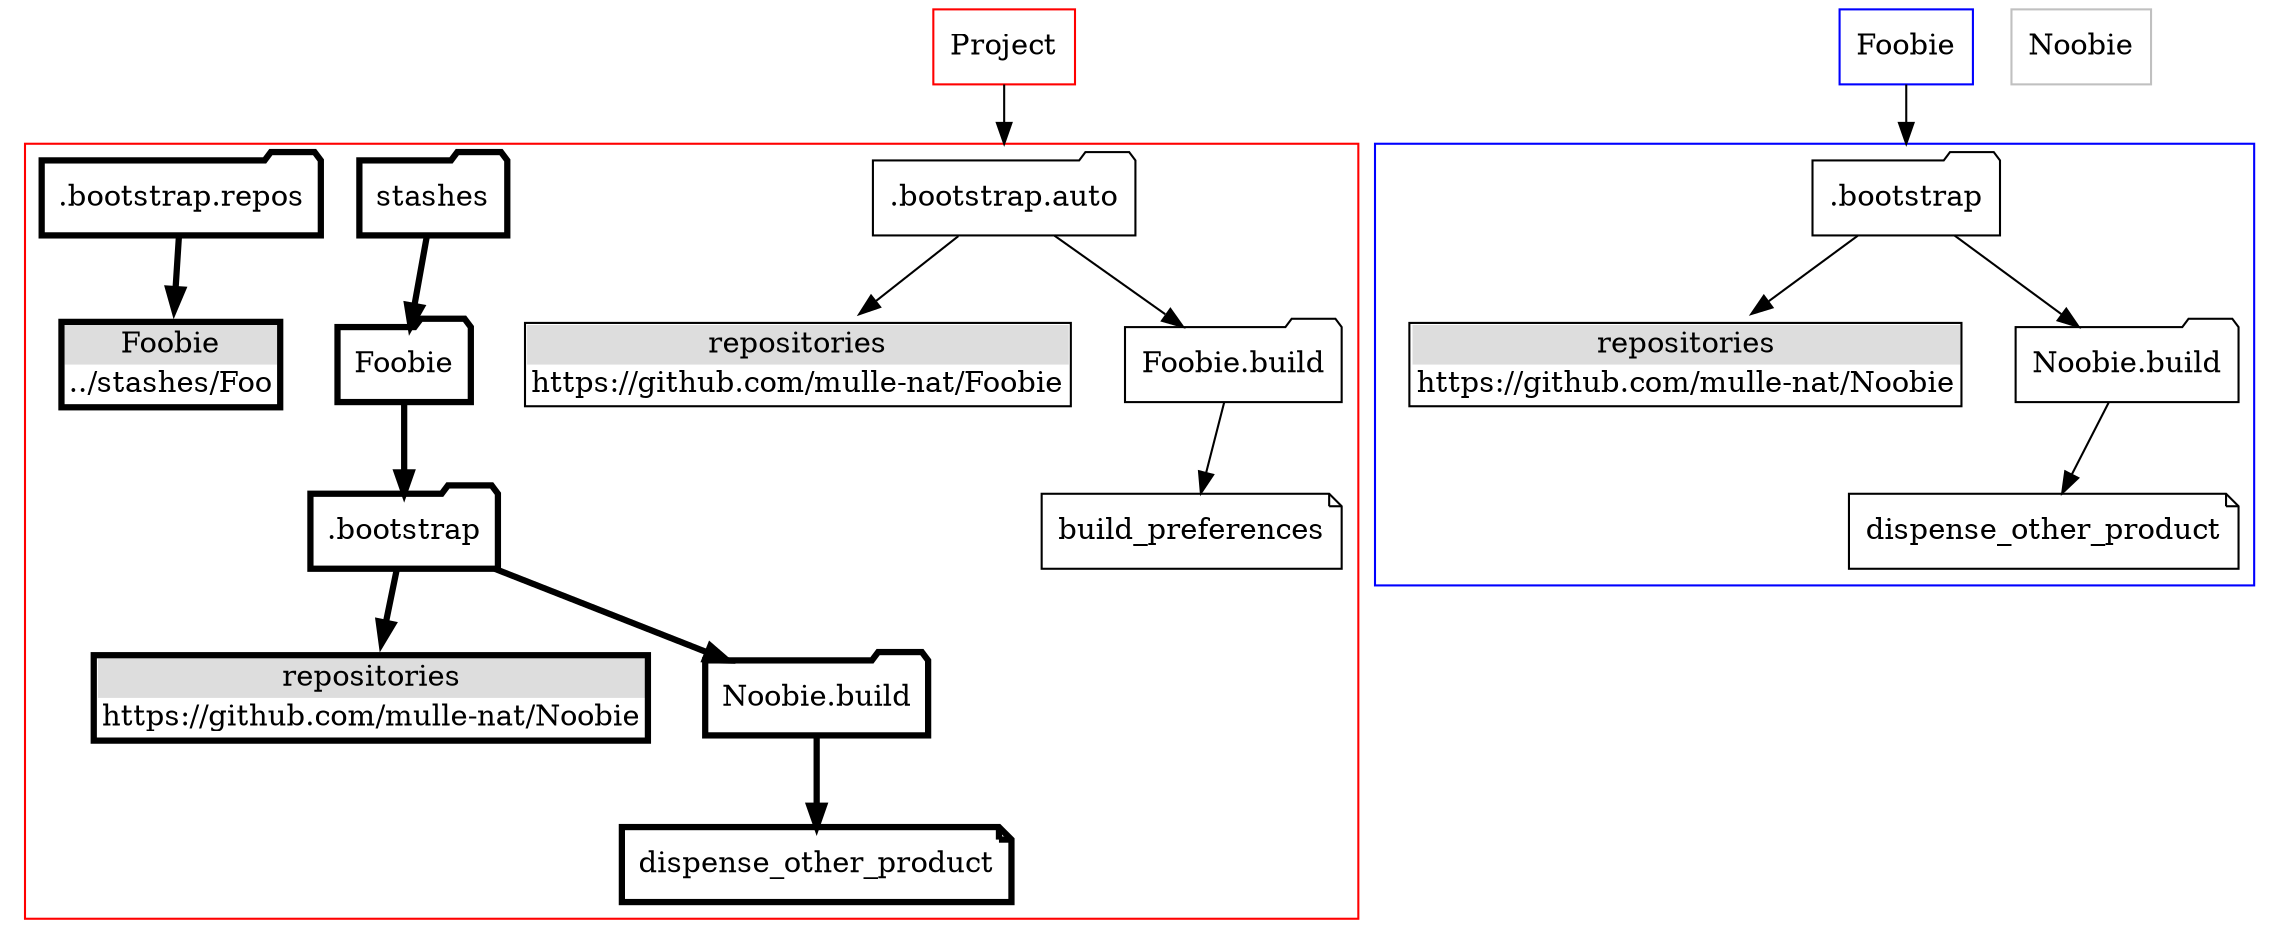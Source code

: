 digraph pic  {
   compound=true;
   node [shape= record];

   "1_Project" [ label="Project", color="red" ]
   "2_Foo"     [ label="Foobie", color="blue" ]
   "3_Bar"     [ label="Noobie", color="gray" ]

   node [shape= folder];

   "1_Project" -> ".bootstrap.auto"     [lhead=cluster_0];
   "2_Foo"     -> "foo:.bootstrap"     [lhead=cluster_1];


   subgraph cluster_0 {
      color="red"
      node [shape= folder];
      "stashes"               -> "stashes#Foo" [ penwidth="3" ]
      ".bootstrap.auto"     -> "repositories.auto"
      ".bootstrap.auto"     -> ".auto:Foo"
      ".bootstrap.repos"    -> "symlink.Foo" [ penwidth="3"]
      "stashes#Foo"           -> "stashes#foo:.bootstrap" [ penwidth="3"]
      ".auto:Foo"           -> ".auto:build_preferences"
      ".bootstrap.auto"      [ label=".bootstrap.auto", shape="folder" ]
      ".auto:Foo"            [ label="Foobie.build", shape="folder" ]
      ".auto:build_preferences" [ label="build_preferences", shape="note" ]
      "repositories.auto"   [ shape="none", label=< <TABLE BORDER="1" CELLBORDER="0" CELLSPACING="0">
<TR><TD bgcolor="#DDDDDD">repositories</TD></TR>
<TR><TD PORT="f0">https://github.com/mulle-nat/Foobie</TD></TR>
</TABLE>>];

      "symlink.Foo"      [ shape="none", label=< <TABLE BORDER="3" CELLBORDER="0" CELLSPACING="0">
<TR><TD bgcolor="#DDDDDD">Foobie</TD></TR>
<TR><TD PORT="f1">../stashes/Foo</TD></TR>
</TABLE>>];

      "stashes"                       [ penwidth="3" ]
      ".bootstrap.repos"            [ penwidth="3" ]
      "stashes#Foo"                   [ label="Foobie", penwidth="3" ]
      "stashes#foo:.bootstrap"        -> "stashes#foo:repositories" [ penwidth="3"]
      "stashes#foo:.bootstrap"        -> "stashes#foo:Noobie.build" [ penwidth="3"]
      "stashes#foo:Noobie.build"      -> "stashes#foo:dispense_other_product" [ penwidth="3"]
      "stashes#foo:dispense_other_product" [ label="dispense_other_product", penwidth="3", shape="note" ]
      "stashes#foo:.bootstrap"        [ label=".bootstrap", penwidth="3" ]
      "stashes#foo:Noobie.build"      [ label="Noobie.build", penwidth="3" ]

      "stashes#foo:repositories"      [ shape="none", label=< <TABLE BORDER="3" CELLBORDER="0" CELLSPACING="0">
<TR><TD bgcolor="#DDDDDD">repositories</TD></TR>
<TR><TD PORT="f0">https://github.com/mulle-nat/Noobie</TD></TR>
</TABLE>>];
   }



  subgraph cluster_1 {
      color="blue"
      node [shape= folder];
      "foo:.bootstrap"        -> "foo:repositories"
      "foo:.bootstrap"        -> "foo:Noobie.build"

      "foo:Noobie.build"      -> "foo:dispense_other_product"
      "foo:dispense_other_product" [ label="dispense_other_product", shape="note" ]
      "foo:.bootstrap"        [ label=".bootstrap" ]
      "foo:Noobie.build"      [ label="Noobie.build" ]

      "foo:repositories"      [ shape="none", label=< <TABLE BORDER="1" CELLBORDER="0" CELLSPACING="0">
<TR><TD bgcolor="#DDDDDD">repositories</TD></TR>
<TR><TD PORT="f11">https://github.com/mulle-nat/Noobie</TD></TR>
</TABLE>>];

   }
}
